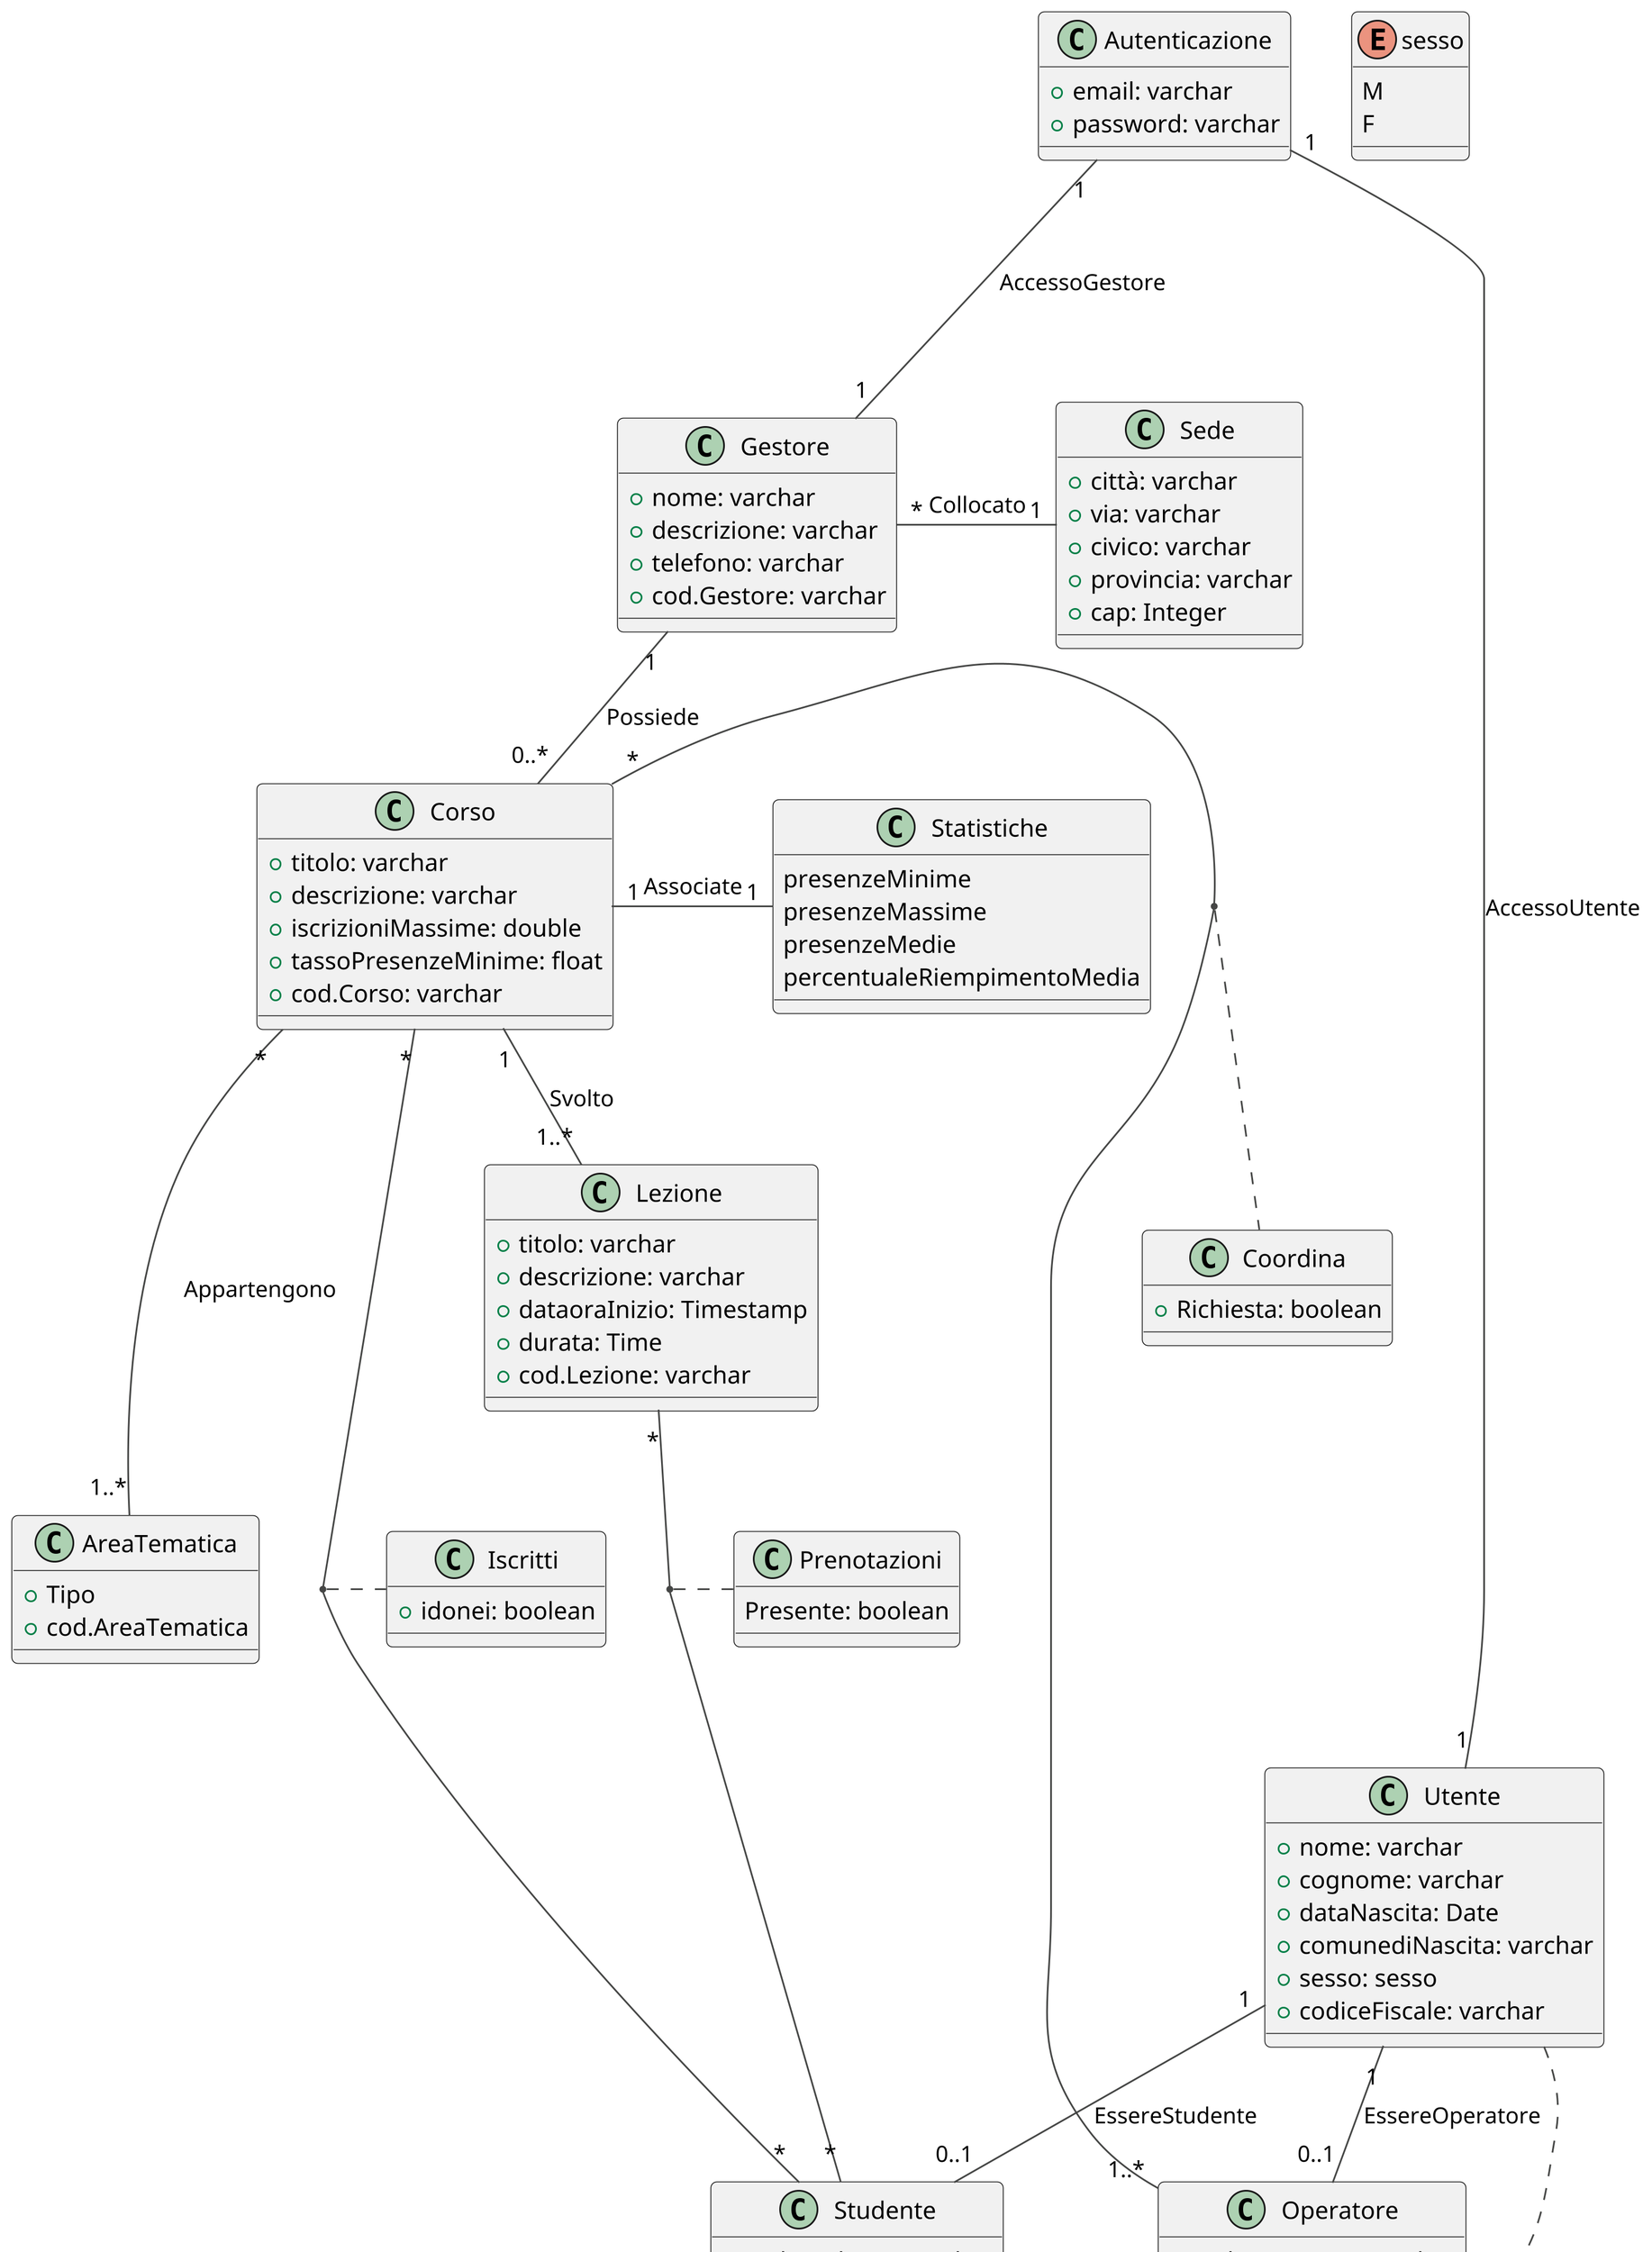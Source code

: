@startuml
skinparam dpi 300
'https://plantuml.com/class-diagram
!theme vibrant
class Autenticazione {
  +email: varchar
  +password: varchar
}
Autenticazione "1" --- "1" Utente:AccessoUtente
Autenticazione "1" --- "1" Gestore:AccessoGestore
class Utente{
  +nome: varchar
  +cognome: varchar
  +dataNascita: Date
  +comunediNascita: varchar
  +sesso: sesso
  +codiceFiscale: varchar
}
note "{ Partial , Overlapping }" as N1
Utente ... N1
Operatore .. N1
Studente .. N1
class Sede {
  +città: varchar
  +via: varchar
  +civico: varchar
  +provincia: varchar
  +cap: Integer
}
class Gestore {
  +nome: varchar
  +descrizione: varchar
  +telefono: varchar
  +cod.Gestore: varchar
}
Gestore "*" - "1" Sede:Collocato
class Operatore{
  +cod.Operatore :varchar
}
class Studente{
  +cod.Studente: varchar
}
enum sesso{
M
F
}
Utente "1" -- "0..1" Operatore:EssereOperatore
Utente "1" -- "0..1" Studente:EssereStudente
Gestore "1" -- "0..*" Corso:Possiede
Corso "*" --- "*" Studente
Corso "*" - "1..*" Operatore
(Corso,Operatore)..Coordina
class Coordina{
  +Richiesta: boolean
}

class Corso{
  +titolo: varchar
  +descrizione: varchar
  +iscrizioniMassime: double
  +tassoPresenzeMinime: float
  +cod.Corso: varchar
}
class AreaTematica{
  +Tipo
  +cod.AreaTematica
}
Corso "*" --- "1..*" AreaTematica:Appartengono
class Lezione{
  +titolo: varchar
  +descrizione: varchar
  +dataoraInizio: Timestamp
  +durata: Time
  +cod.Lezione: varchar
}
Corso "1" -- "1..*" Lezione:Svolto
(Corso, Studente) .. Iscritti
Lezione "*" -- "*" Studente
(Lezione,Studente)..Prenotazioni
class Prenotazioni{
Presente: boolean
}
class Iscritti{
+idonei: boolean
}
class Statistiche{
  presenzeMinime
  presenzeMassime
  presenzeMedie
  percentualeRiempimentoMedia
}
Corso "1" - "1" Statistiche:Associate
@enduml